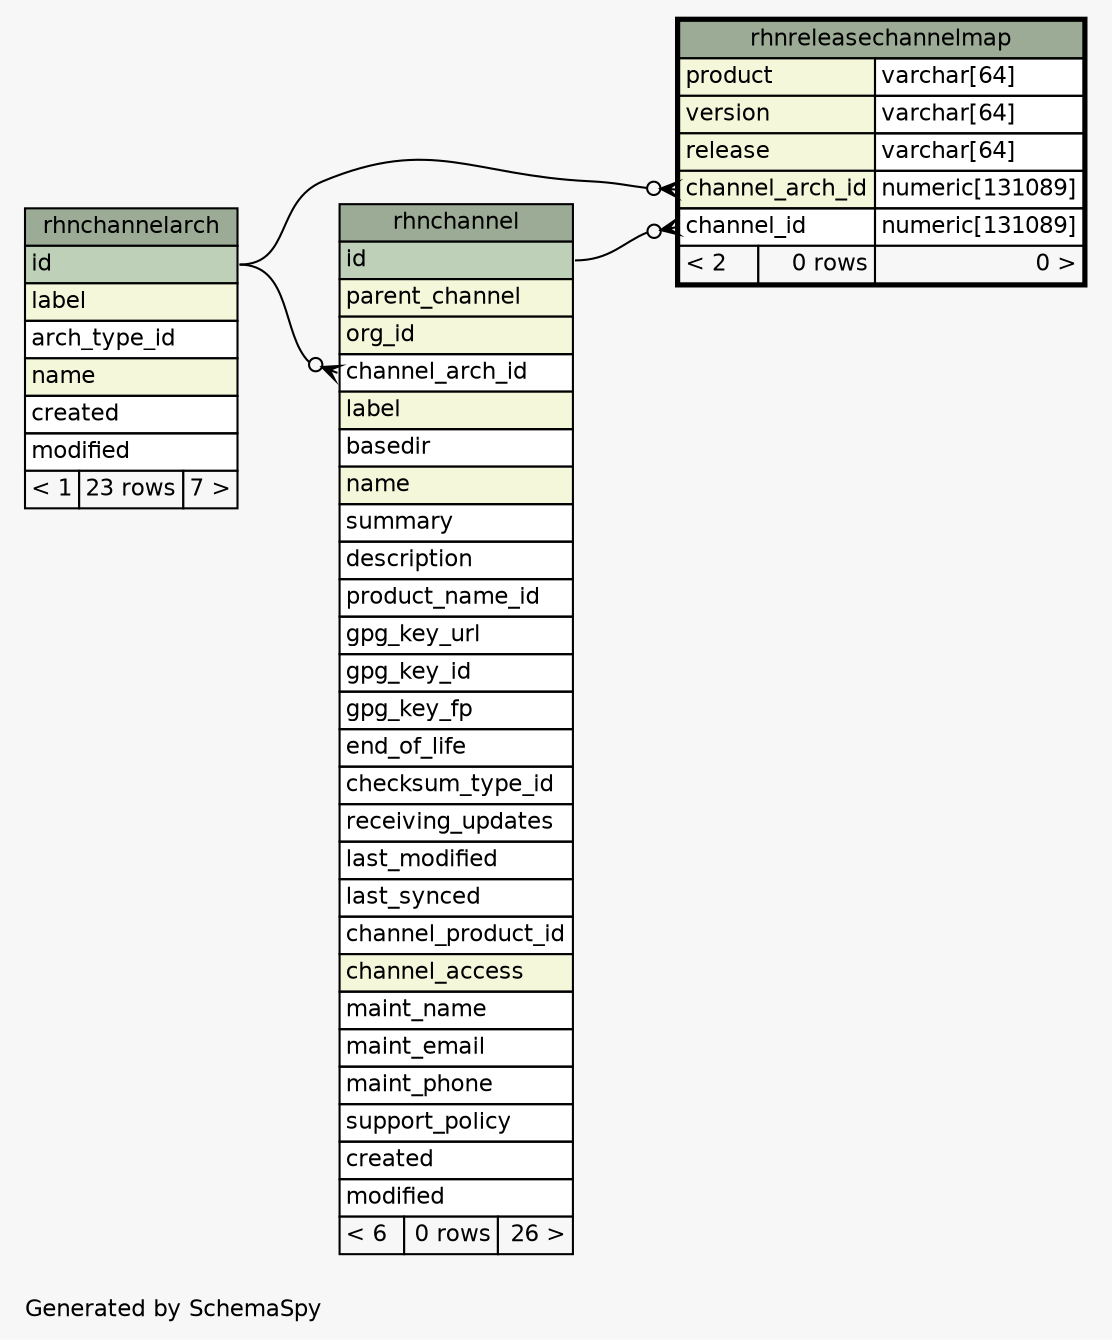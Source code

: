 // dot 2.26.0 on Linux 2.6.32-696.6.3.el6.x86_64
// SchemaSpy rev 590
digraph "oneDegreeRelationshipsDiagram" {
  graph [
    rankdir="RL"
    bgcolor="#f7f7f7"
    label="\nGenerated by SchemaSpy"
    labeljust="l"
    nodesep="0.18"
    ranksep="0.46"
    fontname="Helvetica"
    fontsize="11"
  ];
  node [
    fontname="Helvetica"
    fontsize="11"
    shape="plaintext"
  ];
  edge [
    arrowsize="0.8"
  ];
  "rhnchannel":"channel_arch_id":w -> "rhnchannelarch":"id":e [arrowhead=none dir=back arrowtail=crowodot];
  "rhnreleasechannelmap":"channel_arch_id":w -> "rhnchannelarch":"id":e [arrowhead=none dir=back arrowtail=crowodot];
  "rhnreleasechannelmap":"channel_id":w -> "rhnchannel":"id":e [arrowhead=none dir=back arrowtail=crowodot];
  "rhnchannel" [
    label=<
    <TABLE BORDER="0" CELLBORDER="1" CELLSPACING="0" BGCOLOR="#ffffff">
      <TR><TD COLSPAN="3" BGCOLOR="#9bab96" ALIGN="CENTER">rhnchannel</TD></TR>
      <TR><TD PORT="id" COLSPAN="3" BGCOLOR="#bed1b8" ALIGN="LEFT">id</TD></TR>
      <TR><TD PORT="parent_channel" COLSPAN="3" BGCOLOR="#f4f7da" ALIGN="LEFT">parent_channel</TD></TR>
      <TR><TD PORT="org_id" COLSPAN="3" BGCOLOR="#f4f7da" ALIGN="LEFT">org_id</TD></TR>
      <TR><TD PORT="channel_arch_id" COLSPAN="3" ALIGN="LEFT">channel_arch_id</TD></TR>
      <TR><TD PORT="label" COLSPAN="3" BGCOLOR="#f4f7da" ALIGN="LEFT">label</TD></TR>
      <TR><TD PORT="basedir" COLSPAN="3" ALIGN="LEFT">basedir</TD></TR>
      <TR><TD PORT="name" COLSPAN="3" BGCOLOR="#f4f7da" ALIGN="LEFT">name</TD></TR>
      <TR><TD PORT="summary" COLSPAN="3" ALIGN="LEFT">summary</TD></TR>
      <TR><TD PORT="description" COLSPAN="3" ALIGN="LEFT">description</TD></TR>
      <TR><TD PORT="product_name_id" COLSPAN="3" ALIGN="LEFT">product_name_id</TD></TR>
      <TR><TD PORT="gpg_key_url" COLSPAN="3" ALIGN="LEFT">gpg_key_url</TD></TR>
      <TR><TD PORT="gpg_key_id" COLSPAN="3" ALIGN="LEFT">gpg_key_id</TD></TR>
      <TR><TD PORT="gpg_key_fp" COLSPAN="3" ALIGN="LEFT">gpg_key_fp</TD></TR>
      <TR><TD PORT="end_of_life" COLSPAN="3" ALIGN="LEFT">end_of_life</TD></TR>
      <TR><TD PORT="checksum_type_id" COLSPAN="3" ALIGN="LEFT">checksum_type_id</TD></TR>
      <TR><TD PORT="receiving_updates" COLSPAN="3" ALIGN="LEFT">receiving_updates</TD></TR>
      <TR><TD PORT="last_modified" COLSPAN="3" ALIGN="LEFT">last_modified</TD></TR>
      <TR><TD PORT="last_synced" COLSPAN="3" ALIGN="LEFT">last_synced</TD></TR>
      <TR><TD PORT="channel_product_id" COLSPAN="3" ALIGN="LEFT">channel_product_id</TD></TR>
      <TR><TD PORT="channel_access" COLSPAN="3" BGCOLOR="#f4f7da" ALIGN="LEFT">channel_access</TD></TR>
      <TR><TD PORT="maint_name" COLSPAN="3" ALIGN="LEFT">maint_name</TD></TR>
      <TR><TD PORT="maint_email" COLSPAN="3" ALIGN="LEFT">maint_email</TD></TR>
      <TR><TD PORT="maint_phone" COLSPAN="3" ALIGN="LEFT">maint_phone</TD></TR>
      <TR><TD PORT="support_policy" COLSPAN="3" ALIGN="LEFT">support_policy</TD></TR>
      <TR><TD PORT="created" COLSPAN="3" ALIGN="LEFT">created</TD></TR>
      <TR><TD PORT="modified" COLSPAN="3" ALIGN="LEFT">modified</TD></TR>
      <TR><TD ALIGN="LEFT" BGCOLOR="#f7f7f7">&lt; 6</TD><TD ALIGN="RIGHT" BGCOLOR="#f7f7f7">0 rows</TD><TD ALIGN="RIGHT" BGCOLOR="#f7f7f7">26 &gt;</TD></TR>
    </TABLE>>
    URL="rhnchannel.html"
    tooltip="rhnchannel"
  ];
  "rhnchannelarch" [
    label=<
    <TABLE BORDER="0" CELLBORDER="1" CELLSPACING="0" BGCOLOR="#ffffff">
      <TR><TD COLSPAN="3" BGCOLOR="#9bab96" ALIGN="CENTER">rhnchannelarch</TD></TR>
      <TR><TD PORT="id" COLSPAN="3" BGCOLOR="#bed1b8" ALIGN="LEFT">id</TD></TR>
      <TR><TD PORT="label" COLSPAN="3" BGCOLOR="#f4f7da" ALIGN="LEFT">label</TD></TR>
      <TR><TD PORT="arch_type_id" COLSPAN="3" ALIGN="LEFT">arch_type_id</TD></TR>
      <TR><TD PORT="name" COLSPAN="3" BGCOLOR="#f4f7da" ALIGN="LEFT">name</TD></TR>
      <TR><TD PORT="created" COLSPAN="3" ALIGN="LEFT">created</TD></TR>
      <TR><TD PORT="modified" COLSPAN="3" ALIGN="LEFT">modified</TD></TR>
      <TR><TD ALIGN="LEFT" BGCOLOR="#f7f7f7">&lt; 1</TD><TD ALIGN="RIGHT" BGCOLOR="#f7f7f7">23 rows</TD><TD ALIGN="RIGHT" BGCOLOR="#f7f7f7">7 &gt;</TD></TR>
    </TABLE>>
    URL="rhnchannelarch.html"
    tooltip="rhnchannelarch"
  ];
  "rhnreleasechannelmap" [
    label=<
    <TABLE BORDER="2" CELLBORDER="1" CELLSPACING="0" BGCOLOR="#ffffff">
      <TR><TD COLSPAN="3" BGCOLOR="#9bab96" ALIGN="CENTER">rhnreleasechannelmap</TD></TR>
      <TR><TD PORT="product" COLSPAN="2" BGCOLOR="#f4f7da" ALIGN="LEFT">product</TD><TD PORT="product.type" ALIGN="LEFT">varchar[64]</TD></TR>
      <TR><TD PORT="version" COLSPAN="2" BGCOLOR="#f4f7da" ALIGN="LEFT">version</TD><TD PORT="version.type" ALIGN="LEFT">varchar[64]</TD></TR>
      <TR><TD PORT="release" COLSPAN="2" BGCOLOR="#f4f7da" ALIGN="LEFT">release</TD><TD PORT="release.type" ALIGN="LEFT">varchar[64]</TD></TR>
      <TR><TD PORT="channel_arch_id" COLSPAN="2" BGCOLOR="#f4f7da" ALIGN="LEFT">channel_arch_id</TD><TD PORT="channel_arch_id.type" ALIGN="LEFT">numeric[131089]</TD></TR>
      <TR><TD PORT="channel_id" COLSPAN="2" ALIGN="LEFT">channel_id</TD><TD PORT="channel_id.type" ALIGN="LEFT">numeric[131089]</TD></TR>
      <TR><TD ALIGN="LEFT" BGCOLOR="#f7f7f7">&lt; 2</TD><TD ALIGN="RIGHT" BGCOLOR="#f7f7f7">0 rows</TD><TD ALIGN="RIGHT" BGCOLOR="#f7f7f7">0 &gt;</TD></TR>
    </TABLE>>
    URL="rhnreleasechannelmap.html"
    tooltip="rhnreleasechannelmap"
  ];
}
